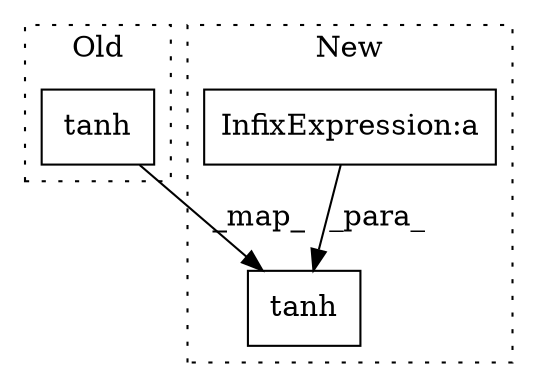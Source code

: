 digraph G {
subgraph cluster0 {
1 [label="tanh" a="32" s="5383,5400" l="5,1" shape="box"];
label = "Old";
style="dotted";
}
subgraph cluster1 {
2 [label="tanh" a="32" s="5542,5559" l="5,1" shape="box"];
3 [label="InfixExpression:a" a="27" s="5035" l="3" shape="box"];
label = "New";
style="dotted";
}
1 -> 2 [label="_map_"];
3 -> 2 [label="_para_"];
}